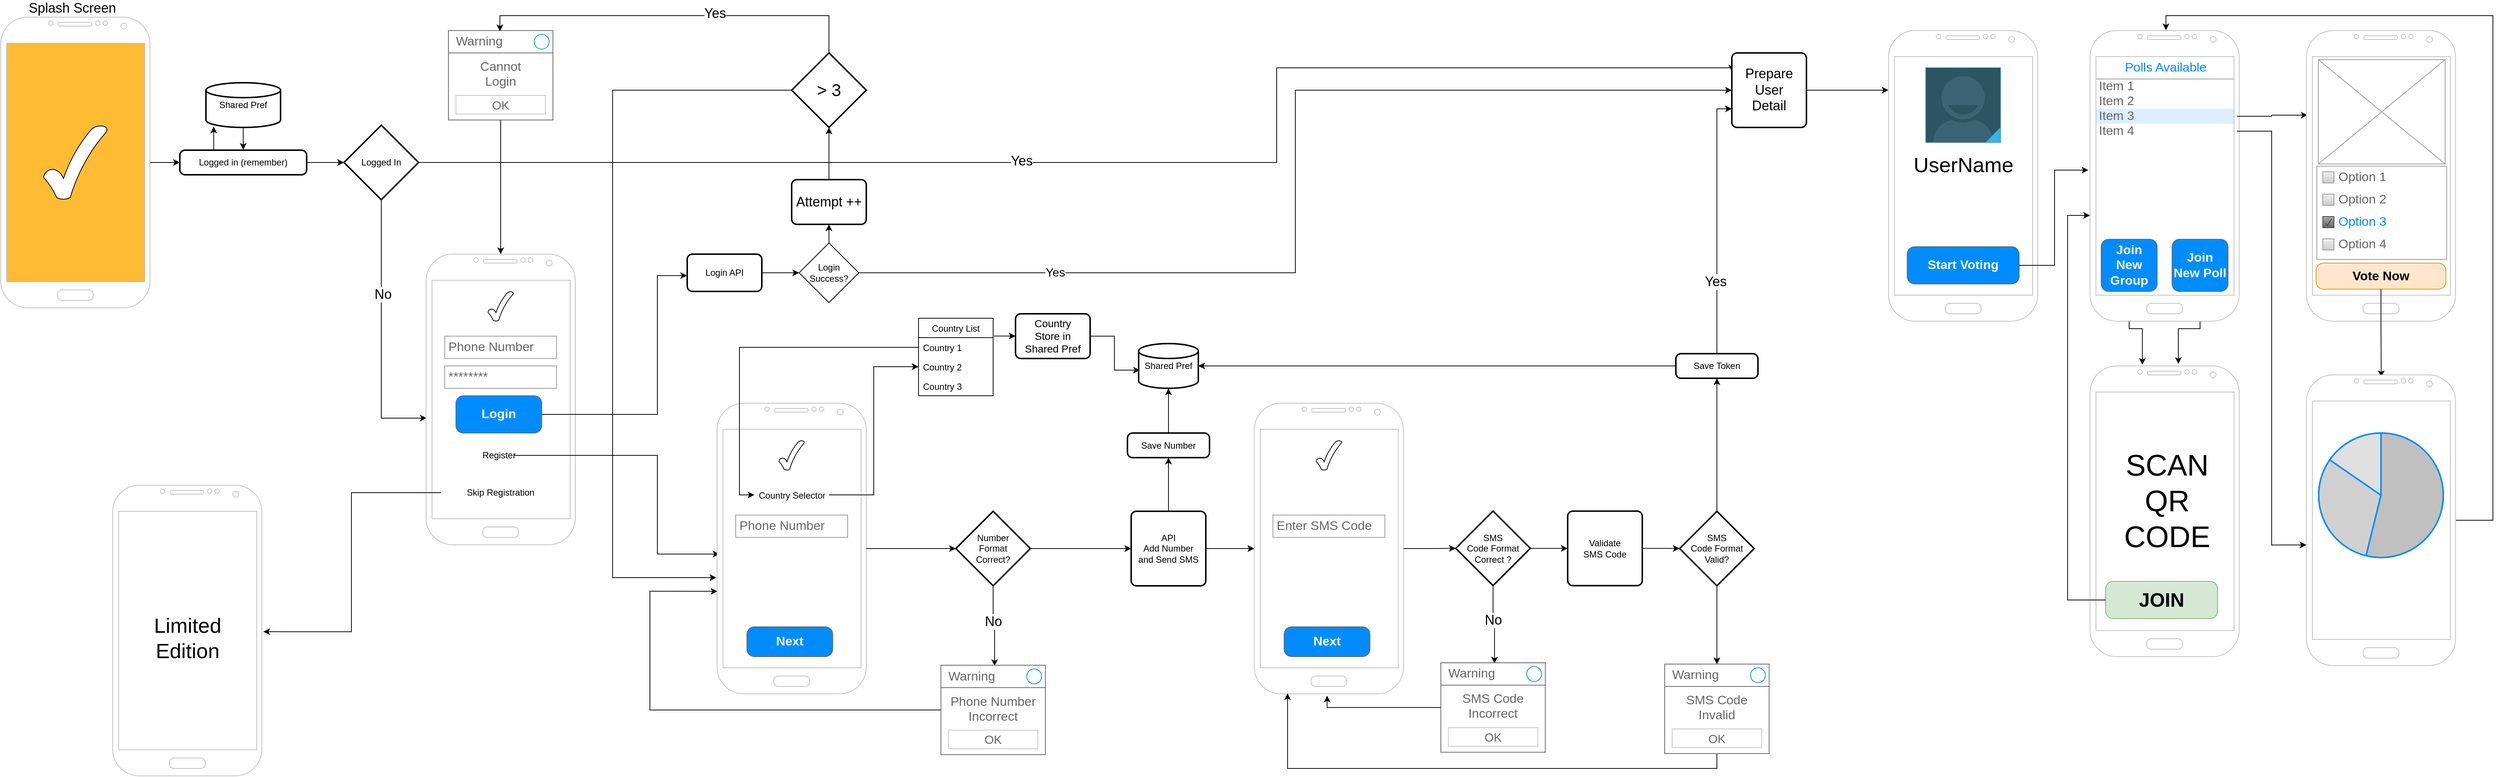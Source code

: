 <mxfile version="12.9.13" type="github"><diagram id="8wZKWV9ae16CJag66U2Z" name="Page-1"><mxGraphModel dx="1057" dy="769" grid="1" gridSize="10" guides="1" tooltips="1" connect="1" arrows="1" fold="1" page="1" pageScale="1" pageWidth="850" pageHeight="1100" math="0" shadow="0"><root><mxCell id="0"/><mxCell id="1" parent="0"/><mxCell id="LxLdZTcm_eN5GhcIZP6E-12" style="edgeStyle=orthogonalEdgeStyle;rounded=0;orthogonalLoop=1;jettySize=auto;html=1;entryX=0;entryY=0.25;entryDx=0;entryDy=0;" parent="1" source="LxLdZTcm_eN5GhcIZP6E-20" target="LxLdZTcm_eN5GhcIZP6E-204" edge="1"><mxGeometry relative="1" as="geometry"><mxPoint x="2470" y="310" as="targetPoint"/><Array as="points"><mxPoint x="1750" y="257"/><mxPoint x="1750" y="130"/><mxPoint x="2360" y="130"/></Array></mxGeometry></mxCell><mxCell id="LxLdZTcm_eN5GhcIZP6E-24" value="&lt;font style=&quot;font-size: 18px&quot;&gt;Yes&lt;/font&gt;" style="text;html=1;align=center;verticalAlign=middle;resizable=0;points=[];labelBackgroundColor=#ffffff;" parent="LxLdZTcm_eN5GhcIZP6E-12" vertex="1" connectable="0"><mxGeometry x="-0.146" y="-2" relative="1" as="geometry"><mxPoint y="-4" as="offset"/></mxGeometry></mxCell><mxCell id="LxLdZTcm_eN5GhcIZP6E-58" style="edgeStyle=orthogonalEdgeStyle;rounded=0;orthogonalLoop=1;jettySize=auto;html=1;entryX=0.004;entryY=0.564;entryDx=0;entryDy=0;entryPerimeter=0;" parent="1" source="LxLdZTcm_eN5GhcIZP6E-20" target="LxLdZTcm_eN5GhcIZP6E-28" edge="1"><mxGeometry relative="1" as="geometry"><Array as="points"><mxPoint x="550" y="600"/></Array></mxGeometry></mxCell><mxCell id="LxLdZTcm_eN5GhcIZP6E-59" value="&lt;font style=&quot;font-size: 18px&quot;&gt;No&lt;/font&gt;" style="text;html=1;align=center;verticalAlign=middle;resizable=0;points=[];labelBackgroundColor=#ffffff;" parent="LxLdZTcm_eN5GhcIZP6E-58" vertex="1" connectable="0"><mxGeometry x="-0.282" y="2" relative="1" as="geometry"><mxPoint as="offset"/></mxGeometry></mxCell><mxCell id="LxLdZTcm_eN5GhcIZP6E-20" value="Logged In" style="strokeWidth=2;html=1;shape=mxgraph.flowchart.decision;whiteSpace=wrap;" parent="1" vertex="1"><mxGeometry x="500" y="207" width="100" height="100" as="geometry"/></mxCell><mxCell id="LxLdZTcm_eN5GhcIZP6E-23" value="" style="group" parent="1" vertex="1" connectable="0"><mxGeometry x="40" y="40" width="200" height="412" as="geometry"/></mxCell><mxCell id="LxLdZTcm_eN5GhcIZP6E-10" value="" style="group" parent="LxLdZTcm_eN5GhcIZP6E-23" vertex="1" connectable="0"><mxGeometry y="22" width="200" height="390" as="geometry"/></mxCell><mxCell id="LxLdZTcm_eN5GhcIZP6E-7" value="" style="group" parent="LxLdZTcm_eN5GhcIZP6E-10" vertex="1" connectable="0"><mxGeometry width="200" height="390" as="geometry"/></mxCell><mxCell id="LxLdZTcm_eN5GhcIZP6E-6" value="" style="verticalLabelPosition=bottom;verticalAlign=top;html=1;shadow=0;dashed=0;strokeWidth=1;strokeColor=none;shape=rect;fillColor=#ffbb33;" parent="LxLdZTcm_eN5GhcIZP6E-7" vertex="1"><mxGeometry y="30" width="200" height="330" as="geometry"/></mxCell><mxCell id="LxLdZTcm_eN5GhcIZP6E-1" value="" style="verticalLabelPosition=bottom;verticalAlign=top;html=1;shadow=0;dashed=0;strokeWidth=1;shape=mxgraph.android.phone2;strokeColor=#c0c0c0;" parent="LxLdZTcm_eN5GhcIZP6E-7" vertex="1"><mxGeometry width="200" height="390" as="geometry"/></mxCell><mxCell id="LxLdZTcm_eN5GhcIZP6E-2" value="" style="verticalLabelPosition=bottom;verticalAlign=top;html=1;shape=mxgraph.basic.tick" parent="LxLdZTcm_eN5GhcIZP6E-7" vertex="1"><mxGeometry x="57.5" y="145" width="85" height="100" as="geometry"/></mxCell><mxCell id="LxLdZTcm_eN5GhcIZP6E-22" value="&lt;font style=&quot;font-size: 18px&quot;&gt;Splash Screen&lt;/font&gt;" style="text;html=1;strokeColor=none;fillColor=none;align=center;verticalAlign=middle;whiteSpace=wrap;rounded=0;" parent="LxLdZTcm_eN5GhcIZP6E-23" vertex="1"><mxGeometry x="31" width="130" height="20" as="geometry"/></mxCell><mxCell id="LxLdZTcm_eN5GhcIZP6E-37" value="" style="group" parent="1" vertex="1" connectable="0"><mxGeometry x="610" y="380" width="200" height="390" as="geometry"/></mxCell><mxCell id="LxLdZTcm_eN5GhcIZP6E-27" value="" style="group" parent="LxLdZTcm_eN5GhcIZP6E-37" vertex="1" connectable="0"><mxGeometry width="200" height="390" as="geometry"/></mxCell><mxCell id="LxLdZTcm_eN5GhcIZP6E-28" value="" style="verticalLabelPosition=bottom;verticalAlign=top;html=1;shadow=0;dashed=0;strokeWidth=1;shape=mxgraph.android.phone2;strokeColor=#c0c0c0;" parent="LxLdZTcm_eN5GhcIZP6E-27" vertex="1"><mxGeometry width="200" height="390" as="geometry"/></mxCell><mxCell id="LxLdZTcm_eN5GhcIZP6E-32" value="********" style="strokeWidth=1;shadow=0;dashed=0;align=center;html=1;shape=mxgraph.mockup.forms.pwField;strokeColor=#999999;mainText=;align=left;fontColor=#666666;fontSize=17;spacingLeft=3;" parent="LxLdZTcm_eN5GhcIZP6E-27" vertex="1"><mxGeometry x="25" y="150" width="150" height="30" as="geometry"/></mxCell><mxCell id="LxLdZTcm_eN5GhcIZP6E-33" value="Phone Number" style="strokeWidth=1;shadow=0;dashed=0;align=center;html=1;shape=mxgraph.mockup.forms.pwField;strokeColor=#999999;mainText=;align=left;fontColor=#666666;fontSize=17;spacingLeft=3;" parent="LxLdZTcm_eN5GhcIZP6E-27" vertex="1"><mxGeometry x="25" y="110" width="150" height="30" as="geometry"/></mxCell><mxCell id="LxLdZTcm_eN5GhcIZP6E-34" value="Login" style="strokeWidth=1;shadow=0;dashed=0;align=center;html=1;shape=mxgraph.mockup.buttons.button;strokeColor=#666666;fontColor=#ffffff;mainText=;buttonStyle=round;fontSize=17;fontStyle=1;fillColor=#008cff;whiteSpace=wrap;" parent="LxLdZTcm_eN5GhcIZP6E-27" vertex="1"><mxGeometry x="40" y="190" width="115" height="50" as="geometry"/></mxCell><mxCell id="LxLdZTcm_eN5GhcIZP6E-35" value="Register" style="text;html=1;strokeColor=none;fillColor=none;align=center;verticalAlign=middle;whiteSpace=wrap;rounded=0;" parent="LxLdZTcm_eN5GhcIZP6E-27" vertex="1"><mxGeometry x="77.5" y="260" width="40" height="20" as="geometry"/></mxCell><mxCell id="LxLdZTcm_eN5GhcIZP6E-36" value="Skip Registration" style="text;html=1;strokeColor=none;fillColor=none;align=center;verticalAlign=middle;whiteSpace=wrap;rounded=0;" parent="LxLdZTcm_eN5GhcIZP6E-27" vertex="1"><mxGeometry x="20" y="310" width="160" height="20" as="geometry"/></mxCell><mxCell id="LxLdZTcm_eN5GhcIZP6E-41" value="" style="verticalLabelPosition=bottom;verticalAlign=top;html=1;shape=mxgraph.basic.tick" parent="LxLdZTcm_eN5GhcIZP6E-27" vertex="1"><mxGeometry x="83" y="50" width="34" height="40" as="geometry"/></mxCell><mxCell id="LxLdZTcm_eN5GhcIZP6E-194" style="edgeStyle=orthogonalEdgeStyle;rounded=0;orthogonalLoop=1;jettySize=auto;html=1;entryX=0.5;entryY=1;entryDx=0;entryDy=0;" parent="1" source="LxLdZTcm_eN5GhcIZP6E-38" target="LxLdZTcm_eN5GhcIZP6E-189" edge="1"><mxGeometry relative="1" as="geometry"/></mxCell><mxCell id="LxLdZTcm_eN5GhcIZP6E-202" style="edgeStyle=orthogonalEdgeStyle;rounded=0;orthogonalLoop=1;jettySize=auto;html=1;entryX=0;entryY=0.5;entryDx=0;entryDy=0;" parent="1" source="LxLdZTcm_eN5GhcIZP6E-38" target="LxLdZTcm_eN5GhcIZP6E-204" edge="1"><mxGeometry relative="1" as="geometry"><mxPoint x="2460" y="405" as="targetPoint"/></mxGeometry></mxCell><mxCell id="LxLdZTcm_eN5GhcIZP6E-203" value="&lt;font style=&quot;font-size: 16px&quot;&gt;Yes&lt;/font&gt;" style="text;html=1;align=center;verticalAlign=middle;resizable=0;points=[];labelBackgroundColor=#ffffff;" parent="LxLdZTcm_eN5GhcIZP6E-202" vertex="1" connectable="0"><mxGeometry x="-0.629" y="1" relative="1" as="geometry"><mxPoint as="offset"/></mxGeometry></mxCell><mxCell id="LxLdZTcm_eN5GhcIZP6E-38" value="&lt;div&gt;Login &lt;br&gt;&lt;/div&gt;&lt;div&gt;Success?&lt;/div&gt;" style="rhombus;whiteSpace=wrap;html=1;" parent="1" vertex="1"><mxGeometry x="1110" y="365" width="80" height="80" as="geometry"/></mxCell><mxCell id="LxLdZTcm_eN5GhcIZP6E-45" value="" style="edgeStyle=orthogonalEdgeStyle;rounded=0;orthogonalLoop=1;jettySize=auto;html=1;" parent="1" source="LxLdZTcm_eN5GhcIZP6E-43" target="LxLdZTcm_eN5GhcIZP6E-38" edge="1"><mxGeometry relative="1" as="geometry"/></mxCell><mxCell id="LxLdZTcm_eN5GhcIZP6E-43" value="Login API" style="rounded=1;whiteSpace=wrap;html=1;absoluteArcSize=1;arcSize=14;strokeWidth=2;" parent="1" vertex="1"><mxGeometry x="960" y="380" width="100" height="50" as="geometry"/></mxCell><mxCell id="LxLdZTcm_eN5GhcIZP6E-46" style="edgeStyle=orthogonalEdgeStyle;rounded=0;orthogonalLoop=1;jettySize=auto;html=1;entryX=-0.003;entryY=0.576;entryDx=0;entryDy=0;entryPerimeter=0;" parent="1" source="LxLdZTcm_eN5GhcIZP6E-34" target="LxLdZTcm_eN5GhcIZP6E-43" edge="1"><mxGeometry relative="1" as="geometry"><Array as="points"><mxPoint x="920" y="595"/><mxPoint x="920" y="409"/></Array></mxGeometry></mxCell><mxCell id="LxLdZTcm_eN5GhcIZP6E-56" style="edgeStyle=orthogonalEdgeStyle;rounded=0;orthogonalLoop=1;jettySize=auto;html=1;" parent="1" source="LxLdZTcm_eN5GhcIZP6E-50" edge="1"><mxGeometry relative="1" as="geometry"><mxPoint x="365" y="240" as="targetPoint"/></mxGeometry></mxCell><mxCell id="LxLdZTcm_eN5GhcIZP6E-50" value="Shared Pref" style="strokeWidth=2;html=1;shape=mxgraph.flowchart.database;whiteSpace=wrap;" parent="1" vertex="1"><mxGeometry x="315" y="150" width="100" height="60" as="geometry"/></mxCell><mxCell id="LxLdZTcm_eN5GhcIZP6E-55" style="edgeStyle=orthogonalEdgeStyle;rounded=0;orthogonalLoop=1;jettySize=auto;html=1;exitX=0.25;exitY=0;exitDx=0;exitDy=0;entryX=0.104;entryY=0.98;entryDx=0;entryDy=0;entryPerimeter=0;" parent="1" source="LxLdZTcm_eN5GhcIZP6E-51" target="LxLdZTcm_eN5GhcIZP6E-50" edge="1"><mxGeometry relative="1" as="geometry"/></mxCell><mxCell id="LxLdZTcm_eN5GhcIZP6E-57" style="edgeStyle=orthogonalEdgeStyle;rounded=0;orthogonalLoop=1;jettySize=auto;html=1;entryX=0;entryY=0.5;entryDx=0;entryDy=0;entryPerimeter=0;" parent="1" source="LxLdZTcm_eN5GhcIZP6E-51" target="LxLdZTcm_eN5GhcIZP6E-20" edge="1"><mxGeometry relative="1" as="geometry"/></mxCell><mxCell id="LxLdZTcm_eN5GhcIZP6E-51" value="Logged in (remember)" style="rounded=1;whiteSpace=wrap;html=1;absoluteArcSize=1;arcSize=14;strokeWidth=2;" parent="1" vertex="1"><mxGeometry x="280" y="240.5" width="170" height="33" as="geometry"/></mxCell><mxCell id="LxLdZTcm_eN5GhcIZP6E-52" style="edgeStyle=orthogonalEdgeStyle;rounded=0;orthogonalLoop=1;jettySize=auto;html=1;entryX=0;entryY=0.5;entryDx=0;entryDy=0;" parent="1" source="LxLdZTcm_eN5GhcIZP6E-1" target="LxLdZTcm_eN5GhcIZP6E-51" edge="1"><mxGeometry relative="1" as="geometry"/></mxCell><mxCell id="LxLdZTcm_eN5GhcIZP6E-66" value="" style="group" parent="1" vertex="1" connectable="0"><mxGeometry x="190" y="690" width="200" height="390" as="geometry"/></mxCell><mxCell id="LxLdZTcm_eN5GhcIZP6E-62" value="" style="verticalLabelPosition=bottom;verticalAlign=top;html=1;shadow=0;dashed=0;strokeWidth=1;shape=mxgraph.android.phone2;strokeColor=#c0c0c0;" parent="LxLdZTcm_eN5GhcIZP6E-66" vertex="1"><mxGeometry width="200" height="390" as="geometry"/></mxCell><mxCell id="LxLdZTcm_eN5GhcIZP6E-65" value="&lt;div style=&quot;font-size: 28px&quot;&gt;Limited &lt;br&gt;&lt;/div&gt;&lt;div style=&quot;font-size: 28px&quot;&gt;Edition&lt;br&gt;&lt;/div&gt;" style="text;html=1;align=center;verticalAlign=middle;resizable=0;points=[];autosize=1;" parent="LxLdZTcm_eN5GhcIZP6E-66" vertex="1"><mxGeometry x="45" y="190" width="110" height="30" as="geometry"/></mxCell><mxCell id="LxLdZTcm_eN5GhcIZP6E-67" style="edgeStyle=orthogonalEdgeStyle;rounded=0;orthogonalLoop=1;jettySize=auto;html=1;entryX=1.009;entryY=0.504;entryDx=0;entryDy=0;entryPerimeter=0;" parent="1" source="LxLdZTcm_eN5GhcIZP6E-36" target="LxLdZTcm_eN5GhcIZP6E-62" edge="1"><mxGeometry relative="1" as="geometry"/></mxCell><mxCell id="LxLdZTcm_eN5GhcIZP6E-80" value="Shared Pref" style="strokeWidth=2;html=1;shape=mxgraph.flowchart.database;whiteSpace=wrap;" parent="1" vertex="1"><mxGeometry x="1565" y="500" width="80" height="60" as="geometry"/></mxCell><mxCell id="LxLdZTcm_eN5GhcIZP6E-90" style="edgeStyle=orthogonalEdgeStyle;rounded=0;orthogonalLoop=1;jettySize=auto;html=1;entryX=0.5;entryY=1;entryDx=0;entryDy=0;entryPerimeter=0;" parent="1" source="LxLdZTcm_eN5GhcIZP6E-83" target="LxLdZTcm_eN5GhcIZP6E-80" edge="1"><mxGeometry relative="1" as="geometry"/></mxCell><mxCell id="LxLdZTcm_eN5GhcIZP6E-83" value="Save Number" style="rounded=1;whiteSpace=wrap;html=1;absoluteArcSize=1;arcSize=14;strokeWidth=2;" parent="1" vertex="1"><mxGeometry x="1550" y="620" width="110" height="33" as="geometry"/></mxCell><mxCell id="LxLdZTcm_eN5GhcIZP6E-84" style="edgeStyle=orthogonalEdgeStyle;rounded=0;orthogonalLoop=1;jettySize=auto;html=1;entryX=0.016;entryY=0.519;entryDx=0;entryDy=0;entryPerimeter=0;" parent="1" source="LxLdZTcm_eN5GhcIZP6E-35" target="LxLdZTcm_eN5GhcIZP6E-70" edge="1"><mxGeometry relative="1" as="geometry"><Array as="points"><mxPoint x="920" y="650"/><mxPoint x="920" y="782"/></Array></mxGeometry></mxCell><mxCell id="LxLdZTcm_eN5GhcIZP6E-89" style="edgeStyle=orthogonalEdgeStyle;rounded=0;orthogonalLoop=1;jettySize=auto;html=1;entryX=0.5;entryY=1;entryDx=0;entryDy=0;" parent="1" source="LxLdZTcm_eN5GhcIZP6E-87" target="LxLdZTcm_eN5GhcIZP6E-83" edge="1"><mxGeometry relative="1" as="geometry"/></mxCell><mxCell id="LxLdZTcm_eN5GhcIZP6E-109" style="edgeStyle=orthogonalEdgeStyle;rounded=0;orthogonalLoop=1;jettySize=auto;html=1;" parent="1" source="LxLdZTcm_eN5GhcIZP6E-87" target="LxLdZTcm_eN5GhcIZP6E-105" edge="1"><mxGeometry relative="1" as="geometry"/></mxCell><mxCell id="LxLdZTcm_eN5GhcIZP6E-87" value="&lt;div&gt;API&lt;/div&gt;&lt;div&gt;Add Number&lt;/div&gt;&lt;div&gt;and Send SMS&lt;br&gt;&lt;/div&gt;" style="rounded=1;whiteSpace=wrap;html=1;absoluteArcSize=1;arcSize=14;strokeWidth=2;" parent="1" vertex="1"><mxGeometry x="1555" y="725" width="100" height="100" as="geometry"/></mxCell><mxCell id="LxLdZTcm_eN5GhcIZP6E-92" value="" style="group" parent="1" vertex="1" connectable="0"><mxGeometry x="1000" y="580" width="200" height="390" as="geometry"/></mxCell><mxCell id="LxLdZTcm_eN5GhcIZP6E-68" value="" style="group" parent="LxLdZTcm_eN5GhcIZP6E-92" vertex="1" connectable="0"><mxGeometry width="200" height="390" as="geometry"/></mxCell><mxCell id="LxLdZTcm_eN5GhcIZP6E-69" value="" style="group" parent="LxLdZTcm_eN5GhcIZP6E-68" vertex="1" connectable="0"><mxGeometry width="200" height="390" as="geometry"/></mxCell><mxCell id="LxLdZTcm_eN5GhcIZP6E-70" value="" style="verticalLabelPosition=bottom;verticalAlign=top;html=1;shadow=0;dashed=0;strokeWidth=1;shape=mxgraph.android.phone2;strokeColor=#c0c0c0;" parent="LxLdZTcm_eN5GhcIZP6E-69" vertex="1"><mxGeometry width="200" height="390" as="geometry"/></mxCell><mxCell id="LxLdZTcm_eN5GhcIZP6E-72" value="Phone Number" style="strokeWidth=1;shadow=0;dashed=0;align=center;html=1;shape=mxgraph.mockup.forms.pwField;strokeColor=#999999;mainText=;align=left;fontColor=#666666;fontSize=17;spacingLeft=3;" parent="LxLdZTcm_eN5GhcIZP6E-69" vertex="1"><mxGeometry x="25" y="150" width="150" height="30" as="geometry"/></mxCell><mxCell id="LxLdZTcm_eN5GhcIZP6E-73" value="Next" style="strokeWidth=1;shadow=0;dashed=0;align=center;html=1;shape=mxgraph.mockup.buttons.button;strokeColor=#666666;fontColor=#ffffff;mainText=;buttonStyle=round;fontSize=17;fontStyle=1;fillColor=#008cff;whiteSpace=wrap;" parent="LxLdZTcm_eN5GhcIZP6E-69" vertex="1"><mxGeometry x="40" y="300" width="115" height="40" as="geometry"/></mxCell><mxCell id="LxLdZTcm_eN5GhcIZP6E-76" value="" style="verticalLabelPosition=bottom;verticalAlign=top;html=1;shape=mxgraph.basic.tick" parent="LxLdZTcm_eN5GhcIZP6E-69" vertex="1"><mxGeometry x="83" y="50" width="34" height="40" as="geometry"/></mxCell><mxCell id="LxLdZTcm_eN5GhcIZP6E-102" value="" style="group" parent="1" vertex="1" connectable="0"><mxGeometry x="1720" y="580" width="200" height="390" as="geometry"/></mxCell><mxCell id="LxLdZTcm_eN5GhcIZP6E-103" value="" style="group" parent="LxLdZTcm_eN5GhcIZP6E-102" vertex="1" connectable="0"><mxGeometry width="200" height="390" as="geometry"/></mxCell><mxCell id="LxLdZTcm_eN5GhcIZP6E-104" value="" style="group" parent="LxLdZTcm_eN5GhcIZP6E-103" vertex="1" connectable="0"><mxGeometry width="200" height="390" as="geometry"/></mxCell><mxCell id="LxLdZTcm_eN5GhcIZP6E-105" value="" style="verticalLabelPosition=bottom;verticalAlign=top;html=1;shadow=0;dashed=0;strokeWidth=1;shape=mxgraph.android.phone2;strokeColor=#c0c0c0;" parent="LxLdZTcm_eN5GhcIZP6E-104" vertex="1"><mxGeometry width="200" height="390" as="geometry"/></mxCell><mxCell id="LxLdZTcm_eN5GhcIZP6E-106" value="Enter SMS Code" style="strokeWidth=1;shadow=0;dashed=0;align=center;html=1;shape=mxgraph.mockup.forms.pwField;strokeColor=#999999;mainText=;align=left;fontColor=#666666;fontSize=17;spacingLeft=3;" parent="LxLdZTcm_eN5GhcIZP6E-104" vertex="1"><mxGeometry x="25" y="150" width="150" height="30" as="geometry"/></mxCell><mxCell id="LxLdZTcm_eN5GhcIZP6E-107" value="Next" style="strokeWidth=1;shadow=0;dashed=0;align=center;html=1;shape=mxgraph.mockup.buttons.button;strokeColor=#666666;fontColor=#ffffff;mainText=;buttonStyle=round;fontSize=17;fontStyle=1;fillColor=#008cff;whiteSpace=wrap;" parent="LxLdZTcm_eN5GhcIZP6E-104" vertex="1"><mxGeometry x="40" y="300" width="115" height="40" as="geometry"/></mxCell><mxCell id="LxLdZTcm_eN5GhcIZP6E-108" value="" style="verticalLabelPosition=bottom;verticalAlign=top;html=1;shape=mxgraph.basic.tick" parent="LxLdZTcm_eN5GhcIZP6E-104" vertex="1"><mxGeometry x="83" y="50" width="34" height="40" as="geometry"/></mxCell><mxCell id="LxLdZTcm_eN5GhcIZP6E-111" value="&lt;font style=&quot;font-size: 18px&quot;&gt;No&lt;/font&gt;" style="edgeStyle=orthogonalEdgeStyle;rounded=0;orthogonalLoop=1;jettySize=auto;html=1;entryX=0.514;entryY=0.033;entryDx=0;entryDy=0;entryPerimeter=0;" parent="1" source="LxLdZTcm_eN5GhcIZP6E-112" target="LxLdZTcm_eN5GhcIZP6E-114" edge="1"><mxGeometry x="-0.126" relative="1" as="geometry"><mxPoint x="1370" y="951.56" as="targetPoint"/><mxPoint as="offset"/></mxGeometry></mxCell><mxCell id="LxLdZTcm_eN5GhcIZP6E-118" style="edgeStyle=orthogonalEdgeStyle;rounded=0;orthogonalLoop=1;jettySize=auto;html=1;entryX=0;entryY=0.5;entryDx=0;entryDy=0;" parent="1" source="LxLdZTcm_eN5GhcIZP6E-112" target="LxLdZTcm_eN5GhcIZP6E-87" edge="1"><mxGeometry relative="1" as="geometry"/></mxCell><mxCell id="LxLdZTcm_eN5GhcIZP6E-112" value="&lt;div&gt;Number&lt;/div&gt;&lt;div&gt;Format&lt;/div&gt;&lt;div&gt;Correct?&lt;/div&gt;" style="strokeWidth=2;html=1;shape=mxgraph.flowchart.decision;whiteSpace=wrap;" parent="1" vertex="1"><mxGeometry x="1320" y="725" width="100" height="100" as="geometry"/></mxCell><mxCell id="LxLdZTcm_eN5GhcIZP6E-119" style="edgeStyle=orthogonalEdgeStyle;rounded=0;orthogonalLoop=1;jettySize=auto;html=1;entryX=0.002;entryY=0.647;entryDx=0;entryDy=0;entryPerimeter=0;" parent="1" source="LxLdZTcm_eN5GhcIZP6E-113" target="LxLdZTcm_eN5GhcIZP6E-70" edge="1"><mxGeometry relative="1" as="geometry"><Array as="points"><mxPoint x="910" y="992"/><mxPoint x="910" y="832"/></Array></mxGeometry></mxCell><mxCell id="LxLdZTcm_eN5GhcIZP6E-113" value="&lt;div&gt;Phone Number&lt;/div&gt;&lt;div&gt;Incorrect&lt;/div&gt;" style="strokeWidth=1;shadow=0;dashed=0;align=center;html=1;shape=mxgraph.mockup.containers.rrect;rSize=0;strokeColor=#666666;fontColor=#666666;fontSize=17;verticalAlign=top;whiteSpace=wrap;fillColor=#ffffff;spacingTop=32;" parent="1" vertex="1"><mxGeometry x="1300" y="931.56" width="140" height="120" as="geometry"/></mxCell><mxCell id="LxLdZTcm_eN5GhcIZP6E-114" value="Warning" style="strokeWidth=1;shadow=0;dashed=0;align=center;html=1;shape=mxgraph.mockup.containers.rrect;rSize=0;fontSize=17;fontColor=#666666;strokeColor=#666666;align=left;spacingLeft=8;fillColor=#ffffff;resizeWidth=1;" parent="LxLdZTcm_eN5GhcIZP6E-113" vertex="1"><mxGeometry width="140.0" height="30" relative="1" as="geometry"/></mxCell><mxCell id="LxLdZTcm_eN5GhcIZP6E-115" value="" style="shape=ellipse;strokeColor=#008cff;resizable=0;fillColor=none;html=1;" parent="LxLdZTcm_eN5GhcIZP6E-114" vertex="1"><mxGeometry x="1" y="0.5" width="20" height="20" relative="1" as="geometry"><mxPoint x="-25" y="-10" as="offset"/></mxGeometry></mxCell><mxCell id="LxLdZTcm_eN5GhcIZP6E-116" value="OK" style="strokeWidth=1;shadow=0;dashed=0;align=center;html=1;shape=mxgraph.mockup.containers.rrect;rSize=0;fontSize=16;fontColor=#666666;strokeColor=#c4c4c4;resizable=0;whiteSpace=wrap;fillColor=#ffffff;" parent="LxLdZTcm_eN5GhcIZP6E-113" vertex="1"><mxGeometry x="0.5" y="1" width="120" height="25" relative="1" as="geometry"><mxPoint x="-60" y="-33" as="offset"/></mxGeometry></mxCell><mxCell id="LxLdZTcm_eN5GhcIZP6E-117" style="edgeStyle=orthogonalEdgeStyle;rounded=0;orthogonalLoop=1;jettySize=auto;html=1;" parent="1" source="LxLdZTcm_eN5GhcIZP6E-70" target="LxLdZTcm_eN5GhcIZP6E-112" edge="1"><mxGeometry relative="1" as="geometry"/></mxCell><mxCell id="LxLdZTcm_eN5GhcIZP6E-131" style="edgeStyle=orthogonalEdgeStyle;rounded=0;orthogonalLoop=1;jettySize=auto;html=1;entryX=0;entryY=0.5;entryDx=0;entryDy=0;" parent="1" source="LxLdZTcm_eN5GhcIZP6E-120" target="LxLdZTcm_eN5GhcIZP6E-129" edge="1"><mxGeometry relative="1" as="geometry"/></mxCell><mxCell id="LxLdZTcm_eN5GhcIZP6E-120" value="Country Selector" style="text;strokeColor=none;fillColor=none;align=left;verticalAlign=top;spacingLeft=4;spacingRight=4;overflow=hidden;rotatable=0;points=[[0,0.5],[1,0.5]];portConstraint=eastwest;" parent="1" vertex="1"><mxGeometry x="1050" y="690" width="100" height="26" as="geometry"/></mxCell><mxCell id="LxLdZTcm_eN5GhcIZP6E-127" value="Country List" style="swimlane;fontStyle=0;childLayout=stackLayout;horizontal=1;startSize=26;fillColor=none;horizontalStack=0;resizeParent=1;resizeParentMax=0;resizeLast=0;collapsible=1;marginBottom=0;" parent="1" vertex="1"><mxGeometry x="1270" y="466" width="100" height="104" as="geometry"/></mxCell><mxCell id="LxLdZTcm_eN5GhcIZP6E-128" value="Country 1" style="text;strokeColor=none;fillColor=none;align=left;verticalAlign=top;spacingLeft=4;spacingRight=4;overflow=hidden;rotatable=0;points=[[0,0.5],[1,0.5]];portConstraint=eastwest;" parent="LxLdZTcm_eN5GhcIZP6E-127" vertex="1"><mxGeometry y="26" width="100" height="26" as="geometry"/></mxCell><mxCell id="LxLdZTcm_eN5GhcIZP6E-129" value="Country 2" style="text;strokeColor=none;fillColor=none;align=left;verticalAlign=top;spacingLeft=4;spacingRight=4;overflow=hidden;rotatable=0;points=[[0,0.5],[1,0.5]];portConstraint=eastwest;" parent="LxLdZTcm_eN5GhcIZP6E-127" vertex="1"><mxGeometry y="52" width="100" height="26" as="geometry"/></mxCell><mxCell id="LxLdZTcm_eN5GhcIZP6E-130" value="Country 3" style="text;strokeColor=none;fillColor=none;align=left;verticalAlign=top;spacingLeft=4;spacingRight=4;overflow=hidden;rotatable=0;points=[[0,0.5],[1,0.5]];portConstraint=eastwest;" parent="LxLdZTcm_eN5GhcIZP6E-127" vertex="1"><mxGeometry y="78" width="100" height="26" as="geometry"/></mxCell><mxCell id="LxLdZTcm_eN5GhcIZP6E-134" style="edgeStyle=orthogonalEdgeStyle;rounded=0;orthogonalLoop=1;jettySize=auto;html=1;entryX=0.021;entryY=0.594;entryDx=0;entryDy=0;entryPerimeter=0;" parent="1" source="LxLdZTcm_eN5GhcIZP6E-132" target="LxLdZTcm_eN5GhcIZP6E-80" edge="1"><mxGeometry relative="1" as="geometry"/></mxCell><mxCell id="LxLdZTcm_eN5GhcIZP6E-132" value="&lt;div style=&quot;font-size: 14px&quot; align=&quot;center&quot;&gt;&lt;font style=&quot;font-size: 14px&quot;&gt;Country &lt;br&gt;&lt;/font&gt;&lt;/div&gt;&lt;div style=&quot;font-size: 14px&quot; align=&quot;center&quot;&gt;&lt;font style=&quot;font-size: 14px&quot;&gt;Store in&lt;br&gt;&lt;/font&gt;&lt;/div&gt;&lt;div style=&quot;font-size: 14px&quot; align=&quot;center&quot;&gt;&lt;font style=&quot;font-size: 14px&quot;&gt;Shared Pref&lt;/font&gt;&lt;/div&gt;" style="rounded=1;whiteSpace=wrap;html=1;absoluteArcSize=1;arcSize=14;strokeWidth=2;fontSize=18;" parent="1" vertex="1"><mxGeometry x="1400" y="460" width="100" height="60" as="geometry"/></mxCell><mxCell id="LxLdZTcm_eN5GhcIZP6E-133" style="edgeStyle=orthogonalEdgeStyle;rounded=0;orthogonalLoop=1;jettySize=auto;html=1;entryX=0;entryY=0.5;entryDx=0;entryDy=0;exitX=1.011;exitY=0.23;exitDx=0;exitDy=0;exitPerimeter=0;" parent="1" source="LxLdZTcm_eN5GhcIZP6E-127" target="LxLdZTcm_eN5GhcIZP6E-132" edge="1"><mxGeometry relative="1" as="geometry"/></mxCell><mxCell id="LxLdZTcm_eN5GhcIZP6E-135" style="edgeStyle=orthogonalEdgeStyle;rounded=0;orthogonalLoop=1;jettySize=auto;html=1;entryX=0;entryY=0.5;entryDx=0;entryDy=0;" parent="1" source="LxLdZTcm_eN5GhcIZP6E-128" target="LxLdZTcm_eN5GhcIZP6E-120" edge="1"><mxGeometry relative="1" as="geometry"/></mxCell><mxCell id="LxLdZTcm_eN5GhcIZP6E-136" value="&lt;font style=&quot;font-size: 18px&quot;&gt;No&lt;/font&gt;" style="edgeStyle=orthogonalEdgeStyle;rounded=0;orthogonalLoop=1;jettySize=auto;html=1;entryX=0.514;entryY=0.033;entryDx=0;entryDy=0;entryPerimeter=0;" parent="1" source="LxLdZTcm_eN5GhcIZP6E-137" target="LxLdZTcm_eN5GhcIZP6E-139" edge="1"><mxGeometry x="-0.126" relative="1" as="geometry"><mxPoint x="2040" y="948.28" as="targetPoint"/><mxPoint as="offset"/></mxGeometry></mxCell><mxCell id="LxLdZTcm_eN5GhcIZP6E-154" style="edgeStyle=orthogonalEdgeStyle;rounded=0;orthogonalLoop=1;jettySize=auto;html=1;entryX=0;entryY=0.5;entryDx=0;entryDy=0;" parent="1" source="LxLdZTcm_eN5GhcIZP6E-137" target="LxLdZTcm_eN5GhcIZP6E-153" edge="1"><mxGeometry relative="1" as="geometry"/></mxCell><mxCell id="LxLdZTcm_eN5GhcIZP6E-137" value="&lt;div&gt;SMS&lt;/div&gt;&lt;div&gt;Code Format&lt;br&gt;&lt;/div&gt;&lt;div&gt;Correct ?&lt;br&gt;&lt;/div&gt;" style="strokeWidth=2;html=1;shape=mxgraph.flowchart.decision;whiteSpace=wrap;" parent="1" vertex="1"><mxGeometry x="1990" y="724.72" width="100" height="100" as="geometry"/></mxCell><mxCell id="LxLdZTcm_eN5GhcIZP6E-148" style="edgeStyle=orthogonalEdgeStyle;rounded=0;orthogonalLoop=1;jettySize=auto;html=1;entryX=0.488;entryY=1.006;entryDx=0;entryDy=0;entryPerimeter=0;" parent="1" source="LxLdZTcm_eN5GhcIZP6E-138" target="LxLdZTcm_eN5GhcIZP6E-105" edge="1"><mxGeometry relative="1" as="geometry"><Array as="points"><mxPoint x="1818" y="988"/></Array></mxGeometry></mxCell><mxCell id="LxLdZTcm_eN5GhcIZP6E-138" value="&lt;div&gt;SMS Code&lt;br&gt;&lt;/div&gt;&lt;div&gt;Incorrect&lt;/div&gt;" style="strokeWidth=1;shadow=0;dashed=0;align=center;html=1;shape=mxgraph.mockup.containers.rrect;rSize=0;strokeColor=#666666;fontColor=#666666;fontSize=17;verticalAlign=top;whiteSpace=wrap;fillColor=#ffffff;spacingTop=32;" parent="1" vertex="1"><mxGeometry x="1970" y="928.28" width="140" height="120" as="geometry"/></mxCell><mxCell id="LxLdZTcm_eN5GhcIZP6E-139" value="Warning" style="strokeWidth=1;shadow=0;dashed=0;align=center;html=1;shape=mxgraph.mockup.containers.rrect;rSize=0;fontSize=17;fontColor=#666666;strokeColor=#666666;align=left;spacingLeft=8;fillColor=#ffffff;resizeWidth=1;" parent="LxLdZTcm_eN5GhcIZP6E-138" vertex="1"><mxGeometry width="140.0" height="30" relative="1" as="geometry"/></mxCell><mxCell id="LxLdZTcm_eN5GhcIZP6E-140" value="" style="shape=ellipse;strokeColor=#008cff;resizable=0;fillColor=none;html=1;" parent="LxLdZTcm_eN5GhcIZP6E-139" vertex="1"><mxGeometry x="1" y="0.5" width="20" height="20" relative="1" as="geometry"><mxPoint x="-25" y="-10" as="offset"/></mxGeometry></mxCell><mxCell id="LxLdZTcm_eN5GhcIZP6E-141" value="OK" style="strokeWidth=1;shadow=0;dashed=0;align=center;html=1;shape=mxgraph.mockup.containers.rrect;rSize=0;fontSize=16;fontColor=#666666;strokeColor=#c4c4c4;resizable=0;whiteSpace=wrap;fillColor=#ffffff;" parent="LxLdZTcm_eN5GhcIZP6E-138" vertex="1"><mxGeometry x="0.5" y="1" width="120" height="25" relative="1" as="geometry"><mxPoint x="-60" y="-33" as="offset"/></mxGeometry></mxCell><mxCell id="LxLdZTcm_eN5GhcIZP6E-142" style="edgeStyle=orthogonalEdgeStyle;rounded=0;orthogonalLoop=1;jettySize=auto;html=1;entryX=0;entryY=0.5;entryDx=0;entryDy=0;entryPerimeter=0;" parent="1" source="LxLdZTcm_eN5GhcIZP6E-105" target="LxLdZTcm_eN5GhcIZP6E-137" edge="1"><mxGeometry relative="1" as="geometry"/></mxCell><mxCell id="LxLdZTcm_eN5GhcIZP6E-156" style="edgeStyle=orthogonalEdgeStyle;rounded=0;orthogonalLoop=1;jettySize=auto;html=1;entryX=0;entryY=0.5;entryDx=0;entryDy=0;entryPerimeter=0;" parent="1" source="LxLdZTcm_eN5GhcIZP6E-153" target="LxLdZTcm_eN5GhcIZP6E-155" edge="1"><mxGeometry relative="1" as="geometry"/></mxCell><mxCell id="LxLdZTcm_eN5GhcIZP6E-153" value="&lt;div&gt;Validate&lt;/div&gt;&lt;div&gt;SMS Code&lt;br&gt;&lt;/div&gt;" style="rounded=1;whiteSpace=wrap;html=1;absoluteArcSize=1;arcSize=14;strokeWidth=2;" parent="1" vertex="1"><mxGeometry x="2140" y="724.72" width="100" height="100" as="geometry"/></mxCell><mxCell id="LxLdZTcm_eN5GhcIZP6E-157" style="edgeStyle=orthogonalEdgeStyle;rounded=0;orthogonalLoop=1;jettySize=auto;html=1;entryX=0;entryY=0.75;entryDx=0;entryDy=0;" parent="1" source="LxLdZTcm_eN5GhcIZP6E-172" target="LxLdZTcm_eN5GhcIZP6E-204" edge="1"><mxGeometry relative="1" as="geometry"><mxPoint x="2450" y="430" as="targetPoint"/><Array as="points"><mxPoint x="2340" y="185"/></Array></mxGeometry></mxCell><mxCell id="LxLdZTcm_eN5GhcIZP6E-158" value="&lt;font style=&quot;font-size: 18px&quot;&gt;Yes&lt;/font&gt;" style="text;html=1;align=center;verticalAlign=middle;resizable=0;points=[];labelBackgroundColor=#ffffff;" parent="LxLdZTcm_eN5GhcIZP6E-157" vertex="1" connectable="0"><mxGeometry x="-0.439" y="2" relative="1" as="geometry"><mxPoint y="1" as="offset"/></mxGeometry></mxCell><mxCell id="LxLdZTcm_eN5GhcIZP6E-163" style="edgeStyle=orthogonalEdgeStyle;rounded=0;orthogonalLoop=1;jettySize=auto;html=1;entryX=0.5;entryY=0.002;entryDx=0;entryDy=0;entryPerimeter=0;" parent="1" source="LxLdZTcm_eN5GhcIZP6E-155" target="LxLdZTcm_eN5GhcIZP6E-159" edge="1"><mxGeometry relative="1" as="geometry"/></mxCell><mxCell id="LxLdZTcm_eN5GhcIZP6E-177" style="edgeStyle=orthogonalEdgeStyle;rounded=0;orthogonalLoop=1;jettySize=auto;html=1;" parent="1" source="LxLdZTcm_eN5GhcIZP6E-155" target="LxLdZTcm_eN5GhcIZP6E-172" edge="1"><mxGeometry relative="1" as="geometry"/></mxCell><mxCell id="LxLdZTcm_eN5GhcIZP6E-155" value="&lt;div&gt;SMS&lt;/div&gt;&lt;div&gt;Code Format&lt;br&gt;&lt;/div&gt;&lt;div&gt;Valid?&lt;br&gt;&lt;/div&gt;" style="strokeWidth=2;html=1;shape=mxgraph.flowchart.decision;whiteSpace=wrap;" parent="1" vertex="1"><mxGeometry x="2290" y="725" width="100" height="100" as="geometry"/></mxCell><mxCell id="LxLdZTcm_eN5GhcIZP6E-169" style="edgeStyle=orthogonalEdgeStyle;rounded=0;orthogonalLoop=1;jettySize=auto;html=1;entryX=0.223;entryY=0.998;entryDx=0;entryDy=0;entryPerimeter=0;" parent="1" source="LxLdZTcm_eN5GhcIZP6E-159" target="LxLdZTcm_eN5GhcIZP6E-105" edge="1"><mxGeometry relative="1" as="geometry"><Array as="points"><mxPoint x="2340" y="1070"/><mxPoint x="1765" y="1070"/></Array></mxGeometry></mxCell><mxCell id="LxLdZTcm_eN5GhcIZP6E-159" value="&lt;div&gt;SMS Code&lt;br&gt;&lt;/div&gt;&lt;div&gt;Invalid&lt;/div&gt;" style="strokeWidth=1;shadow=0;dashed=0;align=center;html=1;shape=mxgraph.mockup.containers.rrect;rSize=0;strokeColor=#666666;fontColor=#666666;fontSize=17;verticalAlign=top;whiteSpace=wrap;fillColor=#ffffff;spacingTop=32;" parent="1" vertex="1"><mxGeometry x="2270" y="930" width="140" height="120" as="geometry"/></mxCell><mxCell id="LxLdZTcm_eN5GhcIZP6E-160" value="Warning" style="strokeWidth=1;shadow=0;dashed=0;align=center;html=1;shape=mxgraph.mockup.containers.rrect;rSize=0;fontSize=17;fontColor=#666666;strokeColor=#666666;align=left;spacingLeft=8;fillColor=#ffffff;resizeWidth=1;" parent="LxLdZTcm_eN5GhcIZP6E-159" vertex="1"><mxGeometry width="140.0" height="30" relative="1" as="geometry"/></mxCell><mxCell id="LxLdZTcm_eN5GhcIZP6E-161" value="" style="shape=ellipse;strokeColor=#008cff;resizable=0;fillColor=none;html=1;" parent="LxLdZTcm_eN5GhcIZP6E-160" vertex="1"><mxGeometry x="1" y="0.5" width="20" height="20" relative="1" as="geometry"><mxPoint x="-25" y="-10" as="offset"/></mxGeometry></mxCell><mxCell id="LxLdZTcm_eN5GhcIZP6E-162" value="OK" style="strokeWidth=1;shadow=0;dashed=0;align=center;html=1;shape=mxgraph.mockup.containers.rrect;rSize=0;fontSize=16;fontColor=#666666;strokeColor=#c4c4c4;resizable=0;whiteSpace=wrap;fillColor=#ffffff;" parent="LxLdZTcm_eN5GhcIZP6E-159" vertex="1"><mxGeometry x="0.5" y="1" width="120" height="25" relative="1" as="geometry"><mxPoint x="-60" y="-33" as="offset"/></mxGeometry></mxCell><mxCell id="LxLdZTcm_eN5GhcIZP6E-178" style="edgeStyle=orthogonalEdgeStyle;rounded=0;orthogonalLoop=1;jettySize=auto;html=1;entryX=1;entryY=0.5;entryDx=0;entryDy=0;entryPerimeter=0;" parent="1" source="LxLdZTcm_eN5GhcIZP6E-172" target="LxLdZTcm_eN5GhcIZP6E-80" edge="1"><mxGeometry relative="1" as="geometry"/></mxCell><mxCell id="LxLdZTcm_eN5GhcIZP6E-172" value="Save Token" style="rounded=1;whiteSpace=wrap;html=1;absoluteArcSize=1;arcSize=14;strokeWidth=2;" parent="1" vertex="1"><mxGeometry x="2285" y="513.5" width="110" height="33" as="geometry"/></mxCell><mxCell id="LxLdZTcm_eN5GhcIZP6E-200" style="edgeStyle=orthogonalEdgeStyle;rounded=0;orthogonalLoop=1;jettySize=auto;html=1;entryX=0.5;entryY=0;entryDx=0;entryDy=0;entryPerimeter=0;" parent="1" source="LxLdZTcm_eN5GhcIZP6E-182" target="LxLdZTcm_eN5GhcIZP6E-28" edge="1"><mxGeometry relative="1" as="geometry"/></mxCell><mxCell id="LxLdZTcm_eN5GhcIZP6E-182" value="&lt;div&gt;Cannot&lt;/div&gt;&lt;div&gt;Login&lt;/div&gt;" style="strokeWidth=1;shadow=0;dashed=0;align=center;html=1;shape=mxgraph.mockup.containers.rrect;rSize=0;strokeColor=#666666;fontColor=#666666;fontSize=17;verticalAlign=top;whiteSpace=wrap;fillColor=#ffffff;spacingTop=32;" parent="1" vertex="1"><mxGeometry x="640" y="80" width="140" height="120" as="geometry"/></mxCell><mxCell id="LxLdZTcm_eN5GhcIZP6E-183" value="Warning" style="strokeWidth=1;shadow=0;dashed=0;align=center;html=1;shape=mxgraph.mockup.containers.rrect;rSize=0;fontSize=17;fontColor=#666666;strokeColor=#666666;align=left;spacingLeft=8;fillColor=#ffffff;resizeWidth=1;" parent="LxLdZTcm_eN5GhcIZP6E-182" vertex="1"><mxGeometry width="140.0" height="30" relative="1" as="geometry"/></mxCell><mxCell id="LxLdZTcm_eN5GhcIZP6E-184" value="" style="shape=ellipse;strokeColor=#008cff;resizable=0;fillColor=none;html=1;" parent="LxLdZTcm_eN5GhcIZP6E-183" vertex="1"><mxGeometry x="1" y="0.5" width="20" height="20" relative="1" as="geometry"><mxPoint x="-25" y="-10" as="offset"/></mxGeometry></mxCell><mxCell id="LxLdZTcm_eN5GhcIZP6E-185" value="OK" style="strokeWidth=1;shadow=0;dashed=0;align=center;html=1;shape=mxgraph.mockup.containers.rrect;rSize=0;fontSize=16;fontColor=#666666;strokeColor=#c4c4c4;resizable=0;whiteSpace=wrap;fillColor=#ffffff;" parent="LxLdZTcm_eN5GhcIZP6E-182" vertex="1"><mxGeometry x="0.5" y="1" width="120" height="25" relative="1" as="geometry"><mxPoint x="-60" y="-33" as="offset"/></mxGeometry></mxCell><mxCell id="LxLdZTcm_eN5GhcIZP6E-197" style="edgeStyle=orthogonalEdgeStyle;rounded=0;orthogonalLoop=1;jettySize=auto;html=1;entryX=0.5;entryY=1;entryDx=0;entryDy=0;entryPerimeter=0;" parent="1" source="LxLdZTcm_eN5GhcIZP6E-189" target="LxLdZTcm_eN5GhcIZP6E-196" edge="1"><mxGeometry relative="1" as="geometry"/></mxCell><mxCell id="LxLdZTcm_eN5GhcIZP6E-189" value="&lt;font style=&quot;font-size: 18px&quot;&gt;Attempt ++&lt;br&gt;&lt;/font&gt;" style="rounded=1;whiteSpace=wrap;html=1;absoluteArcSize=1;arcSize=14;strokeWidth=2;" parent="1" vertex="1"><mxGeometry x="1100" y="280" width="100" height="60" as="geometry"/></mxCell><mxCell id="LxLdZTcm_eN5GhcIZP6E-198" style="edgeStyle=orthogonalEdgeStyle;rounded=0;orthogonalLoop=1;jettySize=auto;html=1;entryX=0.493;entryY=0.033;entryDx=0;entryDy=0;entryPerimeter=0;exitX=0.5;exitY=0;exitDx=0;exitDy=0;exitPerimeter=0;" parent="1" source="LxLdZTcm_eN5GhcIZP6E-196" target="LxLdZTcm_eN5GhcIZP6E-183" edge="1"><mxGeometry relative="1" as="geometry"/></mxCell><mxCell id="LxLdZTcm_eN5GhcIZP6E-199" value="&lt;font style=&quot;font-size: 18px&quot;&gt;Yes&lt;/font&gt;" style="text;html=1;align=center;verticalAlign=middle;resizable=0;points=[];labelBackgroundColor=#ffffff;" parent="LxLdZTcm_eN5GhcIZP6E-198" vertex="1" connectable="0"><mxGeometry x="0.003" y="-54" relative="1" as="geometry"><mxPoint x="54" y="51" as="offset"/></mxGeometry></mxCell><mxCell id="LxLdZTcm_eN5GhcIZP6E-201" style="edgeStyle=orthogonalEdgeStyle;rounded=0;orthogonalLoop=1;jettySize=auto;html=1;entryX=-0.005;entryY=0.6;entryDx=0;entryDy=0;entryPerimeter=0;" parent="1" source="LxLdZTcm_eN5GhcIZP6E-196" target="LxLdZTcm_eN5GhcIZP6E-70" edge="1"><mxGeometry relative="1" as="geometry"><Array as="points"><mxPoint x="860" y="160"/><mxPoint x="860" y="814"/></Array></mxGeometry></mxCell><mxCell id="LxLdZTcm_eN5GhcIZP6E-196" value="&lt;font style=&quot;font-size: 23px&quot;&gt;&amp;gt; 3&lt;/font&gt;" style="strokeWidth=2;html=1;shape=mxgraph.flowchart.decision;whiteSpace=wrap;" parent="1" vertex="1"><mxGeometry x="1100" y="110" width="100" height="100" as="geometry"/></mxCell><mxCell id="LxLdZTcm_eN5GhcIZP6E-205" style="edgeStyle=orthogonalEdgeStyle;rounded=0;orthogonalLoop=1;jettySize=auto;html=1;entryX=0;entryY=0.205;entryDx=0;entryDy=0;entryPerimeter=0;" parent="1" source="LxLdZTcm_eN5GhcIZP6E-204" target="LxLdZTcm_eN5GhcIZP6E-11" edge="1"><mxGeometry relative="1" as="geometry"/></mxCell><mxCell id="LxLdZTcm_eN5GhcIZP6E-204" value="&lt;div style=&quot;font-size: 18px&quot;&gt;&lt;font style=&quot;font-size: 18px&quot;&gt;Prepare&lt;/font&gt;&lt;/div&gt;&lt;div style=&quot;font-size: 18px&quot;&gt;&lt;font style=&quot;font-size: 18px&quot;&gt;User&lt;/font&gt;&lt;/div&gt;&lt;div style=&quot;font-size: 18px&quot;&gt;&lt;font style=&quot;font-size: 18px&quot;&gt;Detail&lt;/font&gt;&lt;br&gt;&lt;/div&gt;" style="rounded=1;whiteSpace=wrap;html=1;absoluteArcSize=1;arcSize=14;strokeWidth=2;" parent="1" vertex="1"><mxGeometry x="2360" y="110" width="100" height="100" as="geometry"/></mxCell><mxCell id="LxLdZTcm_eN5GhcIZP6E-211" value="" style="group" parent="1" vertex="1" connectable="0"><mxGeometry x="2570" y="80" width="200" height="390" as="geometry"/></mxCell><mxCell id="LxLdZTcm_eN5GhcIZP6E-208" value="" style="group" parent="LxLdZTcm_eN5GhcIZP6E-211" vertex="1" connectable="0"><mxGeometry width="200" height="390" as="geometry"/></mxCell><mxCell id="LxLdZTcm_eN5GhcIZP6E-26" value="" style="group" parent="LxLdZTcm_eN5GhcIZP6E-208" vertex="1" connectable="0"><mxGeometry width="200" height="390" as="geometry"/></mxCell><mxCell id="LxLdZTcm_eN5GhcIZP6E-11" value="" style="verticalLabelPosition=bottom;verticalAlign=top;html=1;shadow=0;dashed=0;strokeWidth=1;shape=mxgraph.android.phone2;strokeColor=#c0c0c0;" parent="LxLdZTcm_eN5GhcIZP6E-26" vertex="1"><mxGeometry width="200" height="390" as="geometry"/></mxCell><mxCell id="LxLdZTcm_eN5GhcIZP6E-25" value="&lt;div style=&quot;font-size: 28px&quot;&gt;UserName&lt;br&gt;&lt;/div&gt;" style="text;html=1;align=center;verticalAlign=middle;resizable=0;points=[];autosize=1;" parent="LxLdZTcm_eN5GhcIZP6E-26" vertex="1"><mxGeometry x="25" y="170" width="150" height="20" as="geometry"/></mxCell><mxCell id="LxLdZTcm_eN5GhcIZP6E-207" value="" style="verticalLabelPosition=bottom;verticalAlign=top;html=1;shadow=0;dashed=0;strokeWidth=1;shape=mxgraph.android.contact_badge_focused;" parent="LxLdZTcm_eN5GhcIZP6E-26" vertex="1"><mxGeometry x="50" y="50" width="100" height="100" as="geometry"/></mxCell><mxCell id="LxLdZTcm_eN5GhcIZP6E-210" value="Start Voting" style="strokeWidth=1;shadow=0;dashed=0;align=center;html=1;shape=mxgraph.mockup.buttons.button;strokeColor=#666666;fontColor=#ffffff;mainText=;buttonStyle=round;fontSize=17;fontStyle=1;fillColor=#008cff;whiteSpace=wrap;" parent="LxLdZTcm_eN5GhcIZP6E-26" vertex="1"><mxGeometry x="25" y="290" width="150" height="50" as="geometry"/></mxCell><mxCell id="LxLdZTcm_eN5GhcIZP6E-230" style="edgeStyle=orthogonalEdgeStyle;rounded=0;orthogonalLoop=1;jettySize=auto;html=1;entryX=0.351;entryY=-0.004;entryDx=0;entryDy=0;entryPerimeter=0;" parent="1" source="LxLdZTcm_eN5GhcIZP6E-220" target="LxLdZTcm_eN5GhcIZP6E-229" edge="1"><mxGeometry relative="1" as="geometry"/></mxCell><mxCell id="LxLdZTcm_eN5GhcIZP6E-231" style="edgeStyle=orthogonalEdgeStyle;rounded=0;orthogonalLoop=1;jettySize=auto;html=1;entryX=0.592;entryY=-0.007;entryDx=0;entryDy=0;entryPerimeter=0;" parent="1" source="LxLdZTcm_eN5GhcIZP6E-221" target="LxLdZTcm_eN5GhcIZP6E-229" edge="1"><mxGeometry relative="1" as="geometry"/></mxCell><mxCell id="LxLdZTcm_eN5GhcIZP6E-222" style="edgeStyle=orthogonalEdgeStyle;rounded=0;orthogonalLoop=1;jettySize=auto;html=1;entryX=-0.011;entryY=0.48;entryDx=0;entryDy=0;entryPerimeter=0;" parent="1" source="LxLdZTcm_eN5GhcIZP6E-210" target="LxLdZTcm_eN5GhcIZP6E-219" edge="1"><mxGeometry relative="1" as="geometry"/></mxCell><mxCell id="LxLdZTcm_eN5GhcIZP6E-237" value="" style="group" parent="1" vertex="1" connectable="0"><mxGeometry x="2840" y="80" width="200" height="390" as="geometry"/></mxCell><mxCell id="LxLdZTcm_eN5GhcIZP6E-223" value="" style="strokeWidth=1;shadow=0;dashed=0;align=center;html=1;shape=mxgraph.mockup.forms.rrect;rSize=0;strokeColor=#999999;fillColor=#ffffff;" parent="LxLdZTcm_eN5GhcIZP6E-237" vertex="1"><mxGeometry x="5" y="35" width="192" height="325" as="geometry"/></mxCell><mxCell id="LxLdZTcm_eN5GhcIZP6E-224" value="Polls Available" style="strokeWidth=1;shadow=0;dashed=0;align=center;html=1;shape=mxgraph.mockup.forms.rrect;rSize=0;strokeColor=#999999;fontColor=#008cff;fontSize=17;fillColor=#ffffff;resizeWidth=1;" parent="LxLdZTcm_eN5GhcIZP6E-223" vertex="1"><mxGeometry width="192" height="30" relative="1" as="geometry"/></mxCell><mxCell id="LxLdZTcm_eN5GhcIZP6E-225" value="Item 1" style="strokeWidth=1;shadow=0;dashed=0;align=center;html=1;shape=mxgraph.mockup.forms.anchor;fontSize=17;fontColor=#666666;align=left;spacingLeft=5;resizeWidth=1;" parent="LxLdZTcm_eN5GhcIZP6E-223" vertex="1"><mxGeometry width="192" height="20" relative="1" as="geometry"><mxPoint y="30" as="offset"/></mxGeometry></mxCell><mxCell id="LxLdZTcm_eN5GhcIZP6E-226" value="Item 2" style="strokeWidth=1;shadow=0;dashed=0;align=center;html=1;shape=mxgraph.mockup.forms.anchor;fontSize=17;fontColor=#666666;align=left;spacingLeft=5;resizeWidth=1;" parent="LxLdZTcm_eN5GhcIZP6E-223" vertex="1"><mxGeometry width="192" height="20" relative="1" as="geometry"><mxPoint y="50" as="offset"/></mxGeometry></mxCell><mxCell id="LxLdZTcm_eN5GhcIZP6E-227" value="Item 3" style="strokeWidth=1;shadow=0;dashed=0;align=center;html=1;shape=mxgraph.mockup.forms.rrect;rSize=0;fontSize=17;fontColor=#666666;align=left;spacingLeft=5;fillColor=#ddeeff;strokeColor=none;resizeWidth=1;" parent="LxLdZTcm_eN5GhcIZP6E-223" vertex="1"><mxGeometry width="192" height="20" relative="1" as="geometry"><mxPoint y="70" as="offset"/></mxGeometry></mxCell><mxCell id="LxLdZTcm_eN5GhcIZP6E-228" value="Item 4" style="strokeWidth=1;shadow=0;dashed=0;align=center;html=1;shape=mxgraph.mockup.forms.anchor;fontSize=17;fontColor=#666666;align=left;spacingLeft=5;resizeWidth=1;" parent="LxLdZTcm_eN5GhcIZP6E-223" vertex="1"><mxGeometry width="192" height="20" relative="1" as="geometry"><mxPoint y="90" as="offset"/></mxGeometry></mxCell><mxCell id="LxLdZTcm_eN5GhcIZP6E-219" value="" style="verticalLabelPosition=bottom;verticalAlign=top;html=1;shadow=0;dashed=0;strokeWidth=1;shape=mxgraph.android.phone2;strokeColor=#c0c0c0;" parent="LxLdZTcm_eN5GhcIZP6E-237" vertex="1"><mxGeometry width="200" height="390" as="geometry"/></mxCell><mxCell id="LxLdZTcm_eN5GhcIZP6E-220" value="Join New Group" style="strokeWidth=1;shadow=0;dashed=0;align=center;html=1;shape=mxgraph.mockup.buttons.button;strokeColor=#666666;fontColor=#ffffff;mainText=;buttonStyle=round;fontSize=17;fontStyle=1;fillColor=#008cff;whiteSpace=wrap;" parent="LxLdZTcm_eN5GhcIZP6E-237" vertex="1"><mxGeometry x="15" y="280" width="75" height="70" as="geometry"/></mxCell><mxCell id="LxLdZTcm_eN5GhcIZP6E-221" value="Join New Poll" style="strokeWidth=1;shadow=0;dashed=0;align=center;html=1;shape=mxgraph.mockup.buttons.button;strokeColor=#666666;fontColor=#ffffff;mainText=;buttonStyle=round;fontSize=17;fontStyle=1;fillColor=#008cff;whiteSpace=wrap;" parent="LxLdZTcm_eN5GhcIZP6E-237" vertex="1"><mxGeometry x="110" y="280" width="75" height="70" as="geometry"/></mxCell><mxCell id="LxLdZTcm_eN5GhcIZP6E-238" value="" style="group" parent="1" vertex="1" connectable="0"><mxGeometry x="2840" y="530" width="200" height="390" as="geometry"/></mxCell><mxCell id="LxLdZTcm_eN5GhcIZP6E-229" value="" style="verticalLabelPosition=bottom;verticalAlign=top;html=1;shadow=0;dashed=0;strokeWidth=1;shape=mxgraph.android.phone2;strokeColor=#c0c0c0;" parent="LxLdZTcm_eN5GhcIZP6E-238" vertex="1"><mxGeometry width="200" height="390" as="geometry"/></mxCell><mxCell id="LxLdZTcm_eN5GhcIZP6E-232" value="&lt;div style=&quot;font-size: 40px&quot;&gt;&lt;font style=&quot;font-size: 40px&quot;&gt;SCAN&lt;/font&gt;&lt;/div&gt;&lt;div style=&quot;font-size: 40px&quot;&gt;&lt;font style=&quot;font-size: 40px&quot;&gt;QR&lt;/font&gt;&lt;/div&gt;&lt;div style=&quot;font-size: 40px&quot;&gt;&lt;font style=&quot;font-size: 40px&quot;&gt;CODE&lt;/font&gt;&lt;/div&gt;" style="text;html=1;align=center;verticalAlign=middle;resizable=0;points=[];autosize=1;" parent="LxLdZTcm_eN5GhcIZP6E-238" vertex="1"><mxGeometry x="38" y="155" width="130" height="50" as="geometry"/></mxCell><mxCell id="LxLdZTcm_eN5GhcIZP6E-233" value="&lt;font style=&quot;font-size: 26px&quot;&gt;JOIN&lt;/font&gt;" style="strokeWidth=1;shadow=0;dashed=0;align=center;html=1;shape=mxgraph.mockup.buttons.button;strokeColor=#82b366;mainText=;buttonStyle=round;fontSize=17;fontStyle=1;fillColor=#d5e8d4;whiteSpace=wrap;" parent="LxLdZTcm_eN5GhcIZP6E-238" vertex="1"><mxGeometry x="21" y="289" width="150" height="50" as="geometry"/></mxCell><mxCell id="LxLdZTcm_eN5GhcIZP6E-239" style="edgeStyle=orthogonalEdgeStyle;rounded=0;orthogonalLoop=1;jettySize=auto;html=1;entryX=0;entryY=0.636;entryDx=0;entryDy=0;entryPerimeter=0;" parent="1" source="LxLdZTcm_eN5GhcIZP6E-233" target="LxLdZTcm_eN5GhcIZP6E-219" edge="1"><mxGeometry relative="1" as="geometry"><Array as="points"><mxPoint x="2810" y="844"/><mxPoint x="2810" y="328"/></Array></mxGeometry></mxCell><mxCell id="LxLdZTcm_eN5GhcIZP6E-241" style="edgeStyle=orthogonalEdgeStyle;rounded=0;orthogonalLoop=1;jettySize=auto;html=1;entryX=0.008;entryY=0.291;entryDx=0;entryDy=0;entryPerimeter=0;" parent="1" source="LxLdZTcm_eN5GhcIZP6E-227" target="LxLdZTcm_eN5GhcIZP6E-240" edge="1"><mxGeometry relative="1" as="geometry"/></mxCell><mxCell id="LxLdZTcm_eN5GhcIZP6E-250" value="" style="group" parent="1" vertex="1" connectable="0"><mxGeometry x="3130" y="80" width="200" height="390" as="geometry"/></mxCell><mxCell id="LxLdZTcm_eN5GhcIZP6E-240" value="" style="verticalLabelPosition=bottom;verticalAlign=top;html=1;shadow=0;dashed=0;strokeWidth=1;shape=mxgraph.android.phone2;strokeColor=#c0c0c0;" parent="LxLdZTcm_eN5GhcIZP6E-250" vertex="1"><mxGeometry width="200" height="390" as="geometry"/></mxCell><mxCell id="LxLdZTcm_eN5GhcIZP6E-243" value="" style="verticalLabelPosition=bottom;shadow=0;dashed=0;align=center;html=1;verticalAlign=top;strokeWidth=1;shape=mxgraph.mockup.graphics.simpleIcon;strokeColor=#999999;" parent="LxLdZTcm_eN5GhcIZP6E-250" vertex="1"><mxGeometry x="16" y="39" width="170" height="140" as="geometry"/></mxCell><mxCell id="LxLdZTcm_eN5GhcIZP6E-244" value="" style="strokeWidth=1;shadow=0;dashed=0;align=center;html=1;shape=mxgraph.mockup.forms.rrect;rSize=0;strokeColor=#999999;fillColor=#ffffff;recursiveResize=0;" parent="LxLdZTcm_eN5GhcIZP6E-250" vertex="1"><mxGeometry x="14" y="182" width="174" height="125" as="geometry"/></mxCell><mxCell id="LxLdZTcm_eN5GhcIZP6E-245" value="Option 1" style="strokeWidth=1;shadow=0;dashed=0;align=center;html=1;shape=mxgraph.mockup.forms.rrect;rSize=0;fillColor=#eeeeee;strokeColor=#999999;gradientColor=#cccccc;align=left;spacingLeft=4;fontSize=17;fontColor=#666666;labelPosition=right;" parent="LxLdZTcm_eN5GhcIZP6E-244" vertex="1"><mxGeometry x="8" y="7.5" width="15" height="15" as="geometry"/></mxCell><mxCell id="LxLdZTcm_eN5GhcIZP6E-246" value="Option 2" style="strokeWidth=1;shadow=0;dashed=0;align=center;html=1;shape=mxgraph.mockup.forms.rrect;rSize=0;fillColor=#eeeeee;strokeColor=#999999;gradientColor=#cccccc;align=left;spacingLeft=4;fontSize=17;fontColor=#666666;labelPosition=right;" parent="LxLdZTcm_eN5GhcIZP6E-244" vertex="1"><mxGeometry x="8" y="37.5" width="15" height="15" as="geometry"/></mxCell><mxCell id="LxLdZTcm_eN5GhcIZP6E-247" value="Option 3" style="strokeWidth=1;shadow=0;dashed=0;align=center;html=1;shape=mxgraph.mockup.forms.checkbox;rSize=0;resizable=0;fillColor=#aaaaaa;strokeColor=#444444;gradientColor=#666666;align=left;spacingLeft=4;fontSize=17;fontColor=#008cff;labelPosition=right;" parent="LxLdZTcm_eN5GhcIZP6E-244" vertex="1"><mxGeometry x="8" y="67.5" width="15" height="15" as="geometry"/></mxCell><mxCell id="LxLdZTcm_eN5GhcIZP6E-248" value="Option 4" style="strokeWidth=1;shadow=0;dashed=0;align=center;html=1;shape=mxgraph.mockup.forms.rrect;rSize=0;fillColor=#eeeeee;strokeColor=#999999;gradientColor=#cccccc;align=left;spacingLeft=4;fontSize=17;fontColor=#666666;labelPosition=right;" parent="LxLdZTcm_eN5GhcIZP6E-244" vertex="1"><mxGeometry x="8" y="97.5" width="15" height="15" as="geometry"/></mxCell><mxCell id="LxLdZTcm_eN5GhcIZP6E-249" value="Vote Now" style="strokeWidth=1;shadow=0;dashed=0;align=center;html=1;shape=mxgraph.mockup.buttons.button;strokeColor=#d79b00;mainText=;buttonStyle=round;fontSize=17;fontStyle=1;fillColor=#ffe6cc;whiteSpace=wrap;" parent="LxLdZTcm_eN5GhcIZP6E-250" vertex="1"><mxGeometry x="13" y="312" width="174" height="35" as="geometry"/></mxCell><mxCell id="LxLdZTcm_eN5GhcIZP6E-364" style="edgeStyle=orthogonalEdgeStyle;rounded=0;orthogonalLoop=1;jettySize=auto;html=1;entryX=0.509;entryY=-0.001;entryDx=0;entryDy=0;entryPerimeter=0;" parent="1" source="LxLdZTcm_eN5GhcIZP6E-251" target="LxLdZTcm_eN5GhcIZP6E-219" edge="1"><mxGeometry relative="1" as="geometry"><Array as="points"><mxPoint x="3380" y="737"/><mxPoint x="3380" y="60"/><mxPoint x="2942" y="60"/></Array></mxGeometry></mxCell><mxCell id="LxLdZTcm_eN5GhcIZP6E-252" style="edgeStyle=orthogonalEdgeStyle;rounded=0;orthogonalLoop=1;jettySize=auto;html=1;entryX=0.502;entryY=0.008;entryDx=0;entryDy=0;entryPerimeter=0;" parent="1" source="LxLdZTcm_eN5GhcIZP6E-249" target="LxLdZTcm_eN5GhcIZP6E-251" edge="1"><mxGeometry relative="1" as="geometry"/></mxCell><mxCell id="LxLdZTcm_eN5GhcIZP6E-363" style="edgeStyle=orthogonalEdgeStyle;rounded=0;orthogonalLoop=1;jettySize=auto;html=1;entryX=0;entryY=0.585;entryDx=0;entryDy=0;entryPerimeter=0;" parent="1" source="LxLdZTcm_eN5GhcIZP6E-228" target="LxLdZTcm_eN5GhcIZP6E-251" edge="1"><mxGeometry relative="1" as="geometry"/></mxCell><mxCell id="LxLdZTcm_eN5GhcIZP6E-365" value="" style="group" parent="1" vertex="1" connectable="0"><mxGeometry x="3130" y="542" width="200" height="390" as="geometry"/></mxCell><mxCell id="LxLdZTcm_eN5GhcIZP6E-251" value="" style="verticalLabelPosition=bottom;verticalAlign=top;html=1;shadow=0;dashed=0;strokeWidth=1;shape=mxgraph.android.phone2;strokeColor=#c0c0c0;" parent="LxLdZTcm_eN5GhcIZP6E-365" vertex="1"><mxGeometry width="200" height="390" as="geometry"/></mxCell><mxCell id="LxLdZTcm_eN5GhcIZP6E-355" value="" style="verticalLabelPosition=bottom;shadow=0;dashed=0;align=center;html=1;verticalAlign=top;strokeWidth=1;shape=mxgraph.mockup.graphics.pieChart;strokeColor=#008cff;parts=10,20,35;partColors=#e0e0e0,#d0d0d0,#c0c0c0,#b0b0b0,#a0a0a0;strokeWidth=2;" parent="LxLdZTcm_eN5GhcIZP6E-365" vertex="1"><mxGeometry x="16.5" y="78" width="167" height="167" as="geometry"/></mxCell></root></mxGraphModel></diagram></mxfile>